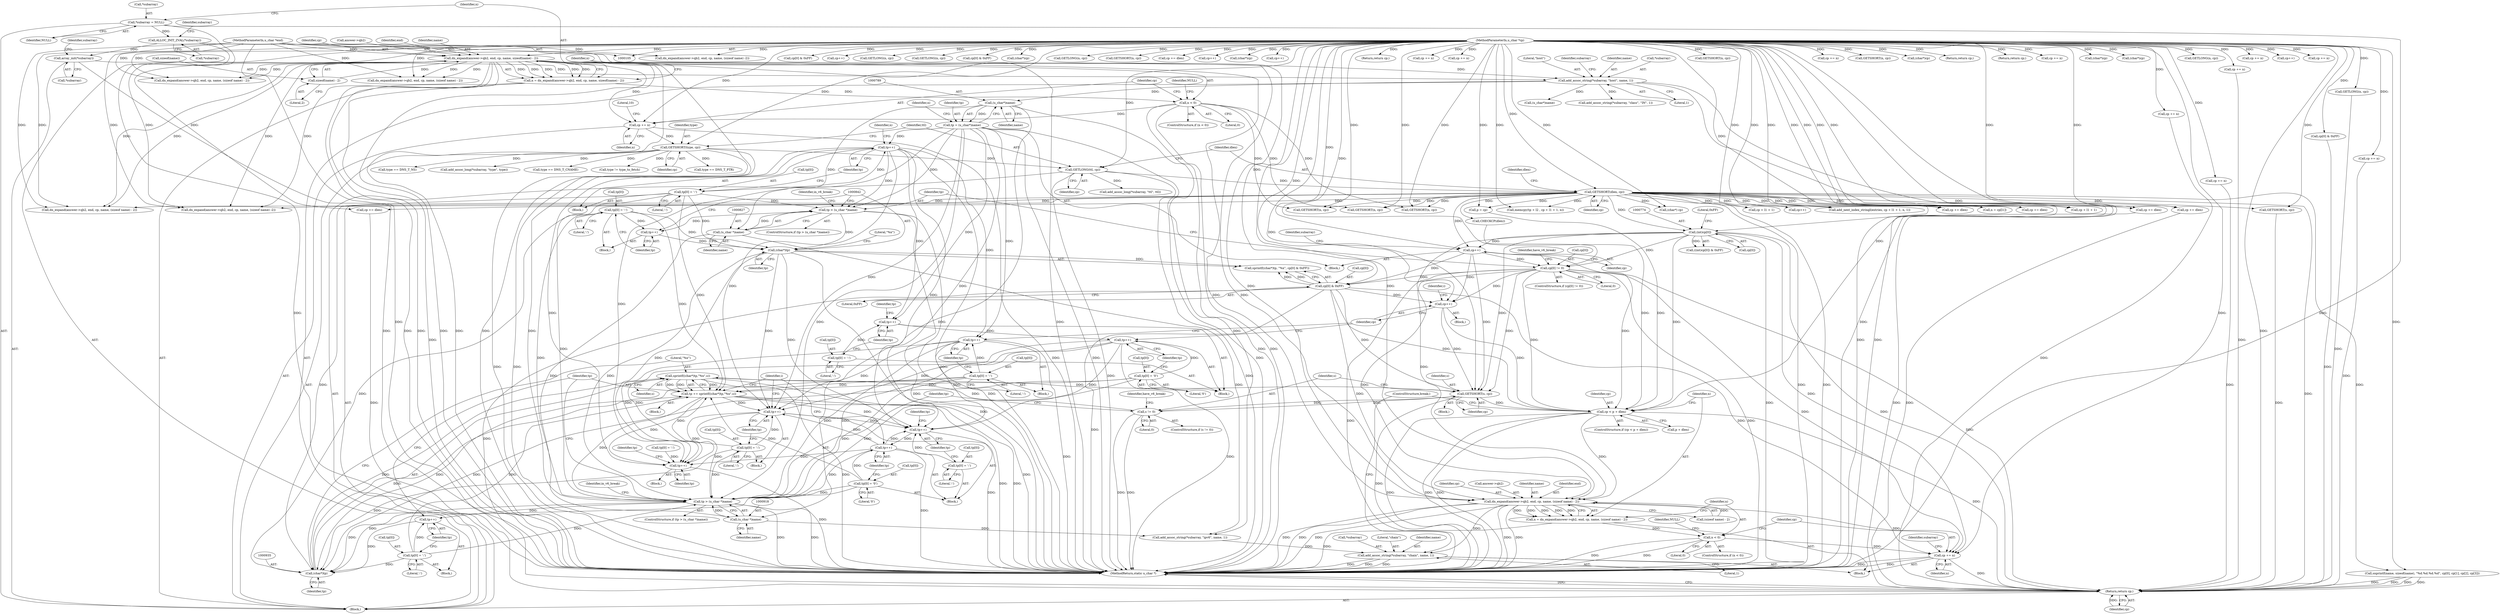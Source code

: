 digraph "0_php-src_2fefae47716d501aec41c1102f3fd4531f070b05_0@API" {
"1000933" [label="(Call,sprintf((char*)tp,\"%x\",s))"];
"1000934" [label="(Call,(char*)tp)"];
"1000833" [label="(Call,tp[0] = ':')"];
"1000802" [label="(Call,tp[0] = ':')"];
"1000924" [label="(Call,tp[0] = ':')"];
"1000915" [label="(Call,tp > (u_char *)name)"];
"1000841" [label="(Call,(char*)tp)"];
"1000838" [label="(Call,tp++)"];
"1000824" [label="(Call,tp > (u_char *)name)"];
"1000807" [label="(Call,tp++)"];
"1000786" [label="(Call,tp = (u_char*)name)"];
"1000788" [label="(Call,(u_char*)name)"];
"1000199" [label="(Call,add_assoc_string(*subarray, \"host\", name, 1))"];
"1000196" [label="(Call,array_init(*subarray))"];
"1000193" [label="(Call,ALLOC_INIT_ZVAL(*subarray))"];
"1000130" [label="(Call,*subarray = NULL)"];
"1000136" [label="(Call,dn_expand(answer->qb2, end, cp, name, sizeof(name) - 2))"];
"1000107" [label="(MethodParameterIn,u_char *end)"];
"1000106" [label="(MethodParameterIn,u_char *cp)"];
"1000143" [label="(Call,sizeof(name) - 2)"];
"1000826" [label="(Call,(u_char *)name)"];
"1000956" [label="(Call,tp++)"];
"1000867" [label="(Call,tp++)"];
"1000862" [label="(Call,tp[0] = ':')"];
"1000931" [label="(Call,tp += sprintf((char*)tp,\"%x\",s))"];
"1000933" [label="(Call,sprintf((char*)tp,\"%x\",s))"];
"1000910" [label="(Call,s != 0)"];
"1000906" [label="(Call,GETSHORT(s, cp))"];
"1000779" [label="(Call,cp++)"];
"1000773" [label="(Call,(int)cp[0])"];
"1000165" [label="(Call,GETSHORT(dlen, cp))"];
"1000162" [label="(Call,GETLONG(ttl, cp))"];
"1000159" [label="(Call,GETSHORT(type, cp))"];
"1000154" [label="(Call,cp += n)"];
"1000148" [label="(Call,n < 0)"];
"1000134" [label="(Call,n = dn_expand(answer->qb2, end, cp, name, sizeof(name) - 2))"];
"1000817" [label="(Call,cp[0] != 0)"];
"1000845" [label="(Call,cp[0] & 0xFF)"];
"1000888" [label="(Call,cp++)"];
"1000951" [label="(Call,tp[0] = ':')"];
"1000970" [label="(Call,tp[0] = '0')"];
"1000881" [label="(Call,tp[0] = '0')"];
"1000975" [label="(Call,tp++)"];
"1000968" [label="(Call,tp++)"];
"1000963" [label="(Call,tp[0] = ':')"];
"1000886" [label="(Call,tp++)"];
"1000879" [label="(Call,tp++)"];
"1000874" [label="(Call,tp[0] = ':')"];
"1000917" [label="(Call,(u_char *)name)"];
"1000929" [label="(Call,tp++)"];
"1000987" [label="(Call,tp++)"];
"1001001" [label="(Call,cp < p + dlen)"];
"1001009" [label="(Call,dn_expand(answer->qb2, end, cp, name, (sizeof name) - 2))"];
"1001007" [label="(Call,n = dn_expand(answer->qb2, end, cp, name, (sizeof name) - 2))"];
"1001021" [label="(Call,n < 0)"];
"1001027" [label="(Call,cp += n)"];
"1001245" [label="(Return,return cp;)"];
"1001030" [label="(Call,add_assoc_string(*subarray, \"chain\", name, 1))"];
"1000812" [label="(Identifier,n)"];
"1000202" [label="(Literal,\"host\")"];
"1000182" [label="(Return,return cp;)"];
"1000889" [label="(Identifier,cp)"];
"1001032" [label="(Identifier,subarray)"];
"1001000" [label="(ControlStructure,if (cp < p + dlen))"];
"1000113" [label="(Block,)"];
"1000825" [label="(Identifier,tp)"];
"1000879" [label="(Call,tp++)"];
"1000874" [label="(Call,tp[0] = ':')"];
"1000288" [label="(Call,GETSHORT(n, cp))"];
"1000854" [label="(Identifier,have_v6_break)"];
"1000930" [label="(Identifier,tp)"];
"1000920" [label="(Block,)"];
"1000778" [label="(Literal,0xFF)"];
"1000970" [label="(Call,tp[0] = '0')"];
"1000793" [label="(Identifier,n)"];
"1000194" [label="(Call,*subarray)"];
"1001013" [label="(Identifier,end)"];
"1001033" [label="(Literal,\"chain\")"];
"1000828" [label="(Identifier,name)"];
"1000197" [label="(Call,*subarray)"];
"1000554" [label="(Call,cp += n)"];
"1000788" [label="(Call,(u_char*)name)"];
"1000773" [label="(Call,(int)cp[0])"];
"1001151" [label="(Call,cp += n)"];
"1000164" [label="(Identifier,cp)"];
"1000161" [label="(Identifier,cp)"];
"1001014" [label="(Identifier,cp)"];
"1000936" [label="(Identifier,tp)"];
"1000657" [label="(Call,GETSHORT(s, cp))"];
"1001023" [label="(Literal,0)"];
"1001003" [label="(Call,p + dlen)"];
"1000453" [label="(Call,n = cp[l1])"];
"1000211" [label="(Call,add_assoc_long(*subarray, \"ttl\", ttl))"];
"1000971" [label="(Call,tp[0])"];
"1000193" [label="(Call,ALLOC_INIT_ZVAL(*subarray))"];
"1000188" [label="(Call,cp += dlen)"];
"1000165" [label="(Call,GETSHORT(dlen, cp))"];
"1000974" [label="(Literal,'0')"];
"1000969" [label="(Identifier,tp)"];
"1000334" [label="(Call,dn_expand(answer->qb2, end, cp, name, (sizeof name) - 2))"];
"1000143" [label="(Call,sizeof(name) - 2)"];
"1000475" [label="(Call,memcpy(tp + l2 , cp + l1 + 1, n))"];
"1001241" [label="(Call,cp += dlen)"];
"1000839" [label="(Identifier,tp)"];
"1000783" [label="(Identifier,subarray)"];
"1000135" [label="(Identifier,n)"];
"1000565" [label="(Call,dn_expand(answer->qb2, end, cp, name, (sizeof name) -2))"];
"1000167" [label="(Identifier,cp)"];
"1000640" [label="(Call,(u_char*)name)"];
"1001064" [label="(Call,GETSHORT(n, cp))"];
"1000886" [label="(Call,tp++)"];
"1000823" [label="(ControlStructure,if (tp > (u_char *)name))"];
"1000892" [label="(Identifier,i)"];
"1000957" [label="(Identifier,tp)"];
"1001008" [label="(Identifier,n)"];
"1001034" [label="(Identifier,name)"];
"1001176" [label="(Call,cp += n)"];
"1000780" [label="(Identifier,cp)"];
"1000929" [label="(Call,tp++)"];
"1000199" [label="(Call,add_assoc_string(*subarray, \"host\", name, 1))"];
"1000951" [label="(Call,tp[0] = ':')"];
"1000159" [label="(Call,GETSHORT(type, cp))"];
"1000137" [label="(Call,answer->qb2)"];
"1001001" [label="(Call,cp < p + dlen)"];
"1000834" [label="(Call,tp[0])"];
"1001121" [label="(Call,GETSHORT(n, cp))"];
"1001171" [label="(Call,(char*)cp)"];
"1000238" [label="(Return,return cp;)"];
"1000166" [label="(Identifier,dlen)"];
"1000158" [label="(Literal,10)"];
"1001006" [label="(Block,)"];
"1000888" [label="(Call,cp++)"];
"1000821" [label="(Literal,0)"];
"1001031" [label="(Call,*subarray)"];
"1000107" [label="(MethodParameterIn,u_char *end)"];
"1000909" [label="(ControlStructure,if (s != 0))"];
"1001010" [label="(Call,answer->qb2)"];
"1000106" [label="(MethodParameterIn,u_char *cp)"];
"1000275" [label="(Call,cp += dlen)"];
"1000479" [label="(Call,cp + l1 + 1)"];
"1000849" [label="(Literal,0xFF)"];
"1000131" [label="(Call,*subarray)"];
"1000913" [label="(Block,)"];
"1000322" [label="(Call,type == DNS_T_PTR)"];
"1000868" [label="(Identifier,tp)"];
"1001016" [label="(Call,(sizeof name) - 2)"];
"1000917" [label="(Call,(u_char *)name)"];
"1001113" [label="(Call,GETSHORT(n, cp))"];
"1000160" [label="(Identifier,type)"];
"1000191" [label="(Return,return cp;)"];
"1001026" [label="(Identifier,NULL)"];
"1000911" [label="(Identifier,s)"];
"1000964" [label="(Call,tp[0])"];
"1001201" [label="(Call,cp += n)"];
"1000875" [label="(Call,tp[0])"];
"1000196" [label="(Call,array_init(*subarray))"];
"1000155" [label="(Identifier,cp)"];
"1000815" [label="(Block,)"];
"1000962" [label="(Block,)"];
"1001245" [label="(Return,return cp;)"];
"1000938" [label="(Identifier,s)"];
"1000140" [label="(Identifier,end)"];
"1000149" [label="(Identifier,n)"];
"1000156" [label="(Identifier,n)"];
"1000134" [label="(Call,n = dn_expand(answer->qb2, end, cp, name, sizeof(name) - 2))"];
"1000808" [label="(Identifier,tp)"];
"1000987" [label="(Call,tp++)"];
"1000377" [label="(Call,cp++)"];
"1000485" [label="(Call,add_next_index_stringl(entries, cp + l1 + 1, n, 1))"];
"1000906" [label="(Call,GETSHORT(s, cp))"];
"1001196" [label="(Call,(char*)cp)"];
"1000916" [label="(Identifier,tp)"];
"1000802" [label="(Call,tp[0] = ':')"];
"1000882" [label="(Call,tp[0])"];
"1000144" [label="(Call,sizeof(name))"];
"1000201" [label="(Identifier,subarray)"];
"1000205" [label="(Call,add_assoc_string(*subarray, \"class\", \"IN\", 1))"];
"1000150" [label="(Literal,0)"];
"1000786" [label="(Call,tp = (u_char*)name)"];
"1000146" [label="(Literal,2)"];
"1000914" [label="(ControlStructure,if (tp > (u_char *)name))"];
"1000885" [label="(Literal,'0')"];
"1000955" [label="(Literal,':')"];
"1000844" [label="(Literal,\"%x\")"];
"1000310" [label="(Call,type == DNS_T_NS)"];
"1001146" [label="(Call,(char*)cp)"];
"1000972" [label="(Identifier,tp)"];
"1000922" [label="(Identifier,in_v6_break)"];
"1000816" [label="(ControlStructure,if (cp[0] != 0))"];
"1000179" [label="(Call,cp += dlen)"];
"1001002" [label="(Identifier,cp)"];
"1000903" [label="(Block,)"];
"1000829" [label="(Block,)"];
"1000919" [label="(Identifier,name)"];
"1001021" [label="(Call,n < 0)"];
"1000806" [label="(Literal,':')"];
"1000779" [label="(Call,cp++)"];
"1000968" [label="(Call,tp++)"];
"1000833" [label="(Call,tp[0] = ':')"];
"1000824" [label="(Call,tp > (u_char *)name)"];
"1000414" [label="(Call,cp += n)"];
"1000628" [label="(Call,GETLONG(n, cp))"];
"1000162" [label="(Call,GETLONG(ttl, cp))"];
"1000142" [label="(Identifier,name)"];
"1000759" [label="(Call,p = cp)"];
"1001048" [label="(Call,GETSHORT(n, cp))"];
"1000841" [label="(Call,(char*)tp)"];
"1000604" [label="(Call,GETLONG(n, cp))"];
"1000846" [label="(Call,cp[0])"];
"1000795" [label="(Block,)"];
"1000787" [label="(Identifier,tp)"];
"1000207" [label="(Identifier,subarray)"];
"1000843" [label="(Identifier,tp)"];
"1000252" [label="(Call,snprintf(name, sizeof(name), \"%d.%d.%d.%d\", cp[0], cp[1], cp[2], cp[3]))"];
"1000840" [label="(Call,sprintf((char*)tp, \"%x\", cp[0] & 0xFF))"];
"1000352" [label="(Call,cp += n)"];
"1000147" [label="(ControlStructure,if (n < 0))"];
"1000130" [label="(Call,*subarray = NULL)"];
"1000831" [label="(Identifier,in_v6_break)"];
"1000924" [label="(Call,tp[0] = ':')"];
"1000133" [label="(Identifier,NULL)"];
"1000583" [label="(Call,cp += n)"];
"1000880" [label="(Identifier,tp)"];
"1000908" [label="(Identifier,cp)"];
"1000219" [label="(Call,add_assoc_long(*subarray, \"type\", type))"];
"1000154" [label="(Call,cp += n)"];
"1000902" [label="(Identifier,i)"];
"1001183" [label="(Call,cp[0] & 0xFF)"];
"1001206" [label="(Call,dn_expand(answer->qb2, end, cp, name, (sizeof name) - 2))"];
"1000982" [label="(Call,tp[0] = ':')"];
"1000203" [label="(Identifier,name)"];
"1001074" [label="(Call,dn_expand(answer->qb2, end, cp, name, (sizeof name) - 2))"];
"1000944" [label="(Block,)"];
"1000775" [label="(Call,cp[0])"];
"1000928" [label="(Literal,':')"];
"1000536" [label="(Call,dn_expand(answer->qb2, end, cp, name, (sizeof name) -2))"];
"1001246" [label="(Identifier,cp)"];
"1001022" [label="(Identifier,n)"];
"1001224" [label="(Call,cp += n)"];
"1001027" [label="(Call,cp += n)"];
"1000401" [label="(Call,cp++)"];
"1000863" [label="(Call,tp[0])"];
"1000772" [label="(Call,((int)cp[0]) & 0xFF)"];
"1000390" [label="(Call,cp += n)"];
"1001020" [label="(ControlStructure,if (n < 0))"];
"1000915" [label="(Call,tp > (u_char *)name)"];
"1001133" [label="(Call,cp[0] & 0xFF)"];
"1001092" [label="(Call,cp += n)"];
"1000511" [label="(Call,cp += dlen)"];
"1000200" [label="(Call,*subarray)"];
"1000242" [label="(Block,)"];
"1000807" [label="(Call,tp++)"];
"1000862" [label="(Call,tp[0] = ':')"];
"1000967" [label="(Literal,':')"];
"1000994" [label="(Call,add_assoc_string(*subarray, \"ipv6\", name, 1))"];
"1001138" [label="(Call,cp++)"];
"1001028" [label="(Identifier,cp)"];
"1000596" [label="(Call,GETLONG(n, cp))"];
"1000487" [label="(Call,cp + l1 + 1)"];
"1000912" [label="(Literal,0)"];
"1001009" [label="(Call,dn_expand(answer->qb2, end, cp, name, (sizeof name) - 2))"];
"1000612" [label="(Call,GETLONG(n, cp))"];
"1000298" [label="(Call,type == DNS_T_CNAME)"];
"1000148" [label="(Call,n < 0)"];
"1001158" [label="(Call,cp[0] & 0xFF)"];
"1000963" [label="(Call,tp[0] = ':')"];
"1001029" [label="(Identifier,n)"];
"1001030" [label="(Call,add_assoc_string(*subarray, \"chain\", name, 1))"];
"1000385" [label="(Call,(char*)cp)"];
"1000866" [label="(Literal,':')"];
"1000620" [label="(Call,GETLONG(n, cp))"];
"1000855" [label="(Block,)"];
"1000838" [label="(Call,tp++)"];
"1000169" [label="(Identifier,dlen)"];
"1000153" [label="(Identifier,NULL)"];
"1000932" [label="(Identifier,tp)"];
"1000163" [label="(Identifier,ttl)"];
"1000873" [label="(Block,)"];
"1001056" [label="(Call,GETSHORT(n, cp))"];
"1000981" [label="(Block,)"];
"1000937" [label="(Literal,\"%x\")"];
"1000790" [label="(Identifier,name)"];
"1000943" [label="(Identifier,have_v6_break)"];
"1000175" [label="(Call,type != type_to_fetch)"];
"1000235" [label="(Call,cp += dlen)"];
"1000228" [label="(Call,(char*) cp)"];
"1000826" [label="(Call,(u_char *)name)"];
"1000878" [label="(Literal,':')"];
"1000991" [label="(Identifier,tp)"];
"1001163" [label="(Call,cp++)"];
"1001035" [label="(Literal,1)"];
"1000141" [label="(Identifier,cp)"];
"1000817" [label="(Call,cp[0] != 0)"];
"1000837" [label="(Literal,':')"];
"1000910" [label="(Call,s != 0)"];
"1000867" [label="(Call,tp++)"];
"1000204" [label="(Literal,1)"];
"1001015" [label="(Identifier,name)"];
"1000975" [label="(Call,tp++)"];
"1000136" [label="(Call,dn_expand(answer->qb2, end, cp, name, sizeof(name) - 2))"];
"1000881" [label="(Call,tp[0] = '0')"];
"1000409" [label="(Call,(char*)cp)"];
"1000952" [label="(Call,tp[0])"];
"1000883" [label="(Identifier,tp)"];
"1001247" [label="(MethodReturn,static u_char *)"];
"1000931" [label="(Call,tp += sprintf((char*)tp,\"%x\",s))"];
"1001188" [label="(Call,cp++)"];
"1000907" [label="(Identifier,s)"];
"1000988" [label="(Identifier,tp)"];
"1000845" [label="(Call,cp[0] & 0xFF)"];
"1001007" [label="(Call,n = dn_expand(answer->qb2, end, cp, name, (sizeof name) - 2))"];
"1001036" [label="(ControlStructure,break;)"];
"1000933" [label="(Call,sprintf((char*)tp,\"%x\",s))"];
"1000803" [label="(Call,tp[0])"];
"1000956" [label="(Call,tp++)"];
"1000168" [label="(Call,CHECKCP(dlen))"];
"1000976" [label="(Identifier,tp)"];
"1000198" [label="(Identifier,subarray)"];
"1000925" [label="(Call,tp[0])"];
"1000934" [label="(Call,(char*)tp)"];
"1000887" [label="(Identifier,tp)"];
"1000818" [label="(Call,cp[0])"];
"1000933" -> "1000931"  [label="AST: "];
"1000933" -> "1000938"  [label="CFG: "];
"1000934" -> "1000933"  [label="AST: "];
"1000937" -> "1000933"  [label="AST: "];
"1000938" -> "1000933"  [label="AST: "];
"1000931" -> "1000933"  [label="CFG: "];
"1000933" -> "1001247"  [label="DDG: "];
"1000933" -> "1001247"  [label="DDG: "];
"1000933" -> "1000906"  [label="DDG: "];
"1000933" -> "1000931"  [label="DDG: "];
"1000933" -> "1000931"  [label="DDG: "];
"1000933" -> "1000931"  [label="DDG: "];
"1000934" -> "1000933"  [label="DDG: "];
"1000910" -> "1000933"  [label="DDG: "];
"1000934" -> "1000936"  [label="CFG: "];
"1000935" -> "1000934"  [label="AST: "];
"1000936" -> "1000934"  [label="AST: "];
"1000937" -> "1000934"  [label="CFG: "];
"1000934" -> "1000931"  [label="DDG: "];
"1000833" -> "1000934"  [label="DDG: "];
"1000802" -> "1000934"  [label="DDG: "];
"1000924" -> "1000934"  [label="DDG: "];
"1000915" -> "1000934"  [label="DDG: "];
"1000951" -> "1000934"  [label="DDG: "];
"1000970" -> "1000934"  [label="DDG: "];
"1000862" -> "1000934"  [label="DDG: "];
"1000881" -> "1000934"  [label="DDG: "];
"1000929" -> "1000934"  [label="DDG: "];
"1000833" -> "1000829"  [label="AST: "];
"1000833" -> "1000837"  [label="CFG: "];
"1000834" -> "1000833"  [label="AST: "];
"1000837" -> "1000833"  [label="AST: "];
"1000839" -> "1000833"  [label="CFG: "];
"1000833" -> "1000838"  [label="DDG: "];
"1000833" -> "1000841"  [label="DDG: "];
"1000833" -> "1000915"  [label="DDG: "];
"1000833" -> "1000931"  [label="DDG: "];
"1000802" -> "1000795"  [label="AST: "];
"1000802" -> "1000806"  [label="CFG: "];
"1000803" -> "1000802"  [label="AST: "];
"1000806" -> "1000802"  [label="AST: "];
"1000808" -> "1000802"  [label="CFG: "];
"1000802" -> "1000807"  [label="DDG: "];
"1000802" -> "1000824"  [label="DDG: "];
"1000802" -> "1000841"  [label="DDG: "];
"1000802" -> "1000915"  [label="DDG: "];
"1000802" -> "1000931"  [label="DDG: "];
"1000924" -> "1000920"  [label="AST: "];
"1000924" -> "1000928"  [label="CFG: "];
"1000925" -> "1000924"  [label="AST: "];
"1000928" -> "1000924"  [label="AST: "];
"1000930" -> "1000924"  [label="CFG: "];
"1000924" -> "1000915"  [label="DDG: "];
"1000924" -> "1000929"  [label="DDG: "];
"1000924" -> "1000931"  [label="DDG: "];
"1000915" -> "1000914"  [label="AST: "];
"1000915" -> "1000917"  [label="CFG: "];
"1000916" -> "1000915"  [label="AST: "];
"1000917" -> "1000915"  [label="AST: "];
"1000922" -> "1000915"  [label="CFG: "];
"1000932" -> "1000915"  [label="CFG: "];
"1000915" -> "1001247"  [label="DDG: "];
"1000915" -> "1001247"  [label="DDG: "];
"1000841" -> "1000915"  [label="DDG: "];
"1000956" -> "1000915"  [label="DDG: "];
"1000881" -> "1000915"  [label="DDG: "];
"1000862" -> "1000915"  [label="DDG: "];
"1000867" -> "1000915"  [label="DDG: "];
"1000931" -> "1000915"  [label="DDG: "];
"1000975" -> "1000915"  [label="DDG: "];
"1000807" -> "1000915"  [label="DDG: "];
"1000951" -> "1000915"  [label="DDG: "];
"1000886" -> "1000915"  [label="DDG: "];
"1000786" -> "1000915"  [label="DDG: "];
"1000970" -> "1000915"  [label="DDG: "];
"1000917" -> "1000915"  [label="DDG: "];
"1000915" -> "1000929"  [label="DDG: "];
"1000841" -> "1000840"  [label="AST: "];
"1000841" -> "1000843"  [label="CFG: "];
"1000842" -> "1000841"  [label="AST: "];
"1000843" -> "1000841"  [label="AST: "];
"1000844" -> "1000841"  [label="CFG: "];
"1000841" -> "1001247"  [label="DDG: "];
"1000841" -> "1000840"  [label="DDG: "];
"1000838" -> "1000841"  [label="DDG: "];
"1000824" -> "1000841"  [label="DDG: "];
"1000841" -> "1000956"  [label="DDG: "];
"1000841" -> "1000968"  [label="DDG: "];
"1000841" -> "1000987"  [label="DDG: "];
"1000838" -> "1000829"  [label="AST: "];
"1000838" -> "1000839"  [label="CFG: "];
"1000839" -> "1000838"  [label="AST: "];
"1000842" -> "1000838"  [label="CFG: "];
"1000824" -> "1000838"  [label="DDG: "];
"1000824" -> "1000823"  [label="AST: "];
"1000824" -> "1000826"  [label="CFG: "];
"1000825" -> "1000824"  [label="AST: "];
"1000826" -> "1000824"  [label="AST: "];
"1000831" -> "1000824"  [label="CFG: "];
"1000842" -> "1000824"  [label="CFG: "];
"1000824" -> "1001247"  [label="DDG: "];
"1000824" -> "1001247"  [label="DDG: "];
"1000807" -> "1000824"  [label="DDG: "];
"1000786" -> "1000824"  [label="DDG: "];
"1000826" -> "1000824"  [label="DDG: "];
"1000807" -> "1000795"  [label="AST: "];
"1000807" -> "1000808"  [label="CFG: "];
"1000808" -> "1000807"  [label="AST: "];
"1000812" -> "1000807"  [label="CFG: "];
"1000807" -> "1001247"  [label="DDG: "];
"1000786" -> "1000807"  [label="DDG: "];
"1000807" -> "1000867"  [label="DDG: "];
"1000807" -> "1000879"  [label="DDG: "];
"1000807" -> "1000956"  [label="DDG: "];
"1000807" -> "1000968"  [label="DDG: "];
"1000807" -> "1000987"  [label="DDG: "];
"1000786" -> "1000242"  [label="AST: "];
"1000786" -> "1000788"  [label="CFG: "];
"1000787" -> "1000786"  [label="AST: "];
"1000788" -> "1000786"  [label="AST: "];
"1000793" -> "1000786"  [label="CFG: "];
"1000786" -> "1001247"  [label="DDG: "];
"1000786" -> "1001247"  [label="DDG: "];
"1000788" -> "1000786"  [label="DDG: "];
"1000786" -> "1000867"  [label="DDG: "];
"1000786" -> "1000879"  [label="DDG: "];
"1000786" -> "1000956"  [label="DDG: "];
"1000786" -> "1000968"  [label="DDG: "];
"1000786" -> "1000987"  [label="DDG: "];
"1000788" -> "1000790"  [label="CFG: "];
"1000789" -> "1000788"  [label="AST: "];
"1000790" -> "1000788"  [label="AST: "];
"1000199" -> "1000788"  [label="DDG: "];
"1000788" -> "1000826"  [label="DDG: "];
"1000788" -> "1000917"  [label="DDG: "];
"1000788" -> "1000994"  [label="DDG: "];
"1000199" -> "1000113"  [label="AST: "];
"1000199" -> "1000204"  [label="CFG: "];
"1000200" -> "1000199"  [label="AST: "];
"1000202" -> "1000199"  [label="AST: "];
"1000203" -> "1000199"  [label="AST: "];
"1000204" -> "1000199"  [label="AST: "];
"1000207" -> "1000199"  [label="CFG: "];
"1000199" -> "1001247"  [label="DDG: "];
"1000199" -> "1001247"  [label="DDG: "];
"1000196" -> "1000199"  [label="DDG: "];
"1000136" -> "1000199"  [label="DDG: "];
"1000199" -> "1000205"  [label="DDG: "];
"1000199" -> "1000640"  [label="DDG: "];
"1000196" -> "1000113"  [label="AST: "];
"1000196" -> "1000197"  [label="CFG: "];
"1000197" -> "1000196"  [label="AST: "];
"1000201" -> "1000196"  [label="CFG: "];
"1000196" -> "1001247"  [label="DDG: "];
"1000193" -> "1000196"  [label="DDG: "];
"1000193" -> "1000113"  [label="AST: "];
"1000193" -> "1000194"  [label="CFG: "];
"1000194" -> "1000193"  [label="AST: "];
"1000198" -> "1000193"  [label="CFG: "];
"1000193" -> "1001247"  [label="DDG: "];
"1000130" -> "1000193"  [label="DDG: "];
"1000130" -> "1000113"  [label="AST: "];
"1000130" -> "1000133"  [label="CFG: "];
"1000131" -> "1000130"  [label="AST: "];
"1000133" -> "1000130"  [label="AST: "];
"1000135" -> "1000130"  [label="CFG: "];
"1000130" -> "1001247"  [label="DDG: "];
"1000130" -> "1001247"  [label="DDG: "];
"1000136" -> "1000134"  [label="AST: "];
"1000136" -> "1000143"  [label="CFG: "];
"1000137" -> "1000136"  [label="AST: "];
"1000140" -> "1000136"  [label="AST: "];
"1000141" -> "1000136"  [label="AST: "];
"1000142" -> "1000136"  [label="AST: "];
"1000143" -> "1000136"  [label="AST: "];
"1000134" -> "1000136"  [label="CFG: "];
"1000136" -> "1001247"  [label="DDG: "];
"1000136" -> "1001247"  [label="DDG: "];
"1000136" -> "1001247"  [label="DDG: "];
"1000136" -> "1001247"  [label="DDG: "];
"1000136" -> "1001247"  [label="DDG: "];
"1000136" -> "1000134"  [label="DDG: "];
"1000136" -> "1000134"  [label="DDG: "];
"1000136" -> "1000134"  [label="DDG: "];
"1000136" -> "1000134"  [label="DDG: "];
"1000136" -> "1000134"  [label="DDG: "];
"1000107" -> "1000136"  [label="DDG: "];
"1000106" -> "1000136"  [label="DDG: "];
"1000143" -> "1000136"  [label="DDG: "];
"1000136" -> "1000154"  [label="DDG: "];
"1000136" -> "1000334"  [label="DDG: "];
"1000136" -> "1000334"  [label="DDG: "];
"1000136" -> "1000536"  [label="DDG: "];
"1000136" -> "1000536"  [label="DDG: "];
"1000136" -> "1001009"  [label="DDG: "];
"1000136" -> "1001009"  [label="DDG: "];
"1000136" -> "1001074"  [label="DDG: "];
"1000136" -> "1001074"  [label="DDG: "];
"1000136" -> "1001206"  [label="DDG: "];
"1000136" -> "1001206"  [label="DDG: "];
"1000107" -> "1000105"  [label="AST: "];
"1000107" -> "1001247"  [label="DDG: "];
"1000107" -> "1000334"  [label="DDG: "];
"1000107" -> "1000536"  [label="DDG: "];
"1000107" -> "1000565"  [label="DDG: "];
"1000107" -> "1001009"  [label="DDG: "];
"1000107" -> "1001074"  [label="DDG: "];
"1000107" -> "1001206"  [label="DDG: "];
"1000106" -> "1000105"  [label="AST: "];
"1000106" -> "1001247"  [label="DDG: "];
"1000106" -> "1000154"  [label="DDG: "];
"1000106" -> "1000159"  [label="DDG: "];
"1000106" -> "1000162"  [label="DDG: "];
"1000106" -> "1000165"  [label="DDG: "];
"1000106" -> "1000179"  [label="DDG: "];
"1000106" -> "1000182"  [label="DDG: "];
"1000106" -> "1000188"  [label="DDG: "];
"1000106" -> "1000191"  [label="DDG: "];
"1000106" -> "1000228"  [label="DDG: "];
"1000106" -> "1000235"  [label="DDG: "];
"1000106" -> "1000238"  [label="DDG: "];
"1000106" -> "1000252"  [label="DDG: "];
"1000106" -> "1000275"  [label="DDG: "];
"1000106" -> "1000288"  [label="DDG: "];
"1000106" -> "1000334"  [label="DDG: "];
"1000106" -> "1000352"  [label="DDG: "];
"1000106" -> "1000377"  [label="DDG: "];
"1000106" -> "1000385"  [label="DDG: "];
"1000106" -> "1000390"  [label="DDG: "];
"1000106" -> "1000401"  [label="DDG: "];
"1000106" -> "1000409"  [label="DDG: "];
"1000106" -> "1000414"  [label="DDG: "];
"1000106" -> "1000453"  [label="DDG: "];
"1000106" -> "1000475"  [label="DDG: "];
"1000106" -> "1000479"  [label="DDG: "];
"1000106" -> "1000485"  [label="DDG: "];
"1000106" -> "1000487"  [label="DDG: "];
"1000106" -> "1000511"  [label="DDG: "];
"1000106" -> "1000536"  [label="DDG: "];
"1000106" -> "1000554"  [label="DDG: "];
"1000106" -> "1000565"  [label="DDG: "];
"1000106" -> "1000583"  [label="DDG: "];
"1000106" -> "1000596"  [label="DDG: "];
"1000106" -> "1000604"  [label="DDG: "];
"1000106" -> "1000612"  [label="DDG: "];
"1000106" -> "1000620"  [label="DDG: "];
"1000106" -> "1000628"  [label="DDG: "];
"1000106" -> "1000657"  [label="DDG: "];
"1000106" -> "1000759"  [label="DDG: "];
"1000106" -> "1000773"  [label="DDG: "];
"1000106" -> "1000779"  [label="DDG: "];
"1000106" -> "1000817"  [label="DDG: "];
"1000106" -> "1000845"  [label="DDG: "];
"1000106" -> "1000888"  [label="DDG: "];
"1000106" -> "1000906"  [label="DDG: "];
"1000106" -> "1001001"  [label="DDG: "];
"1000106" -> "1001009"  [label="DDG: "];
"1000106" -> "1001027"  [label="DDG: "];
"1000106" -> "1001048"  [label="DDG: "];
"1000106" -> "1001056"  [label="DDG: "];
"1000106" -> "1001064"  [label="DDG: "];
"1000106" -> "1001074"  [label="DDG: "];
"1000106" -> "1001092"  [label="DDG: "];
"1000106" -> "1001113"  [label="DDG: "];
"1000106" -> "1001121"  [label="DDG: "];
"1000106" -> "1001133"  [label="DDG: "];
"1000106" -> "1001138"  [label="DDG: "];
"1000106" -> "1001146"  [label="DDG: "];
"1000106" -> "1001151"  [label="DDG: "];
"1000106" -> "1001158"  [label="DDG: "];
"1000106" -> "1001163"  [label="DDG: "];
"1000106" -> "1001171"  [label="DDG: "];
"1000106" -> "1001176"  [label="DDG: "];
"1000106" -> "1001183"  [label="DDG: "];
"1000106" -> "1001188"  [label="DDG: "];
"1000106" -> "1001196"  [label="DDG: "];
"1000106" -> "1001201"  [label="DDG: "];
"1000106" -> "1001206"  [label="DDG: "];
"1000106" -> "1001224"  [label="DDG: "];
"1000106" -> "1001241"  [label="DDG: "];
"1000106" -> "1001245"  [label="DDG: "];
"1000143" -> "1000146"  [label="CFG: "];
"1000144" -> "1000143"  [label="AST: "];
"1000146" -> "1000143"  [label="AST: "];
"1000826" -> "1000828"  [label="CFG: "];
"1000827" -> "1000826"  [label="AST: "];
"1000828" -> "1000826"  [label="AST: "];
"1000826" -> "1000917"  [label="DDG: "];
"1000826" -> "1000994"  [label="DDG: "];
"1000956" -> "1000944"  [label="AST: "];
"1000956" -> "1000957"  [label="CFG: "];
"1000957" -> "1000956"  [label="AST: "];
"1000902" -> "1000956"  [label="CFG: "];
"1000956" -> "1001247"  [label="DDG: "];
"1000867" -> "1000956"  [label="DDG: "];
"1000931" -> "1000956"  [label="DDG: "];
"1000975" -> "1000956"  [label="DDG: "];
"1000951" -> "1000956"  [label="DDG: "];
"1000886" -> "1000956"  [label="DDG: "];
"1000956" -> "1000968"  [label="DDG: "];
"1000956" -> "1000987"  [label="DDG: "];
"1000867" -> "1000855"  [label="AST: "];
"1000867" -> "1000868"  [label="CFG: "];
"1000868" -> "1000867"  [label="AST: "];
"1000889" -> "1000867"  [label="CFG: "];
"1000867" -> "1001247"  [label="DDG: "];
"1000862" -> "1000867"  [label="DDG: "];
"1000867" -> "1000968"  [label="DDG: "];
"1000867" -> "1000987"  [label="DDG: "];
"1000862" -> "1000855"  [label="AST: "];
"1000862" -> "1000866"  [label="CFG: "];
"1000863" -> "1000862"  [label="AST: "];
"1000866" -> "1000862"  [label="AST: "];
"1000868" -> "1000862"  [label="CFG: "];
"1000862" -> "1000931"  [label="DDG: "];
"1000931" -> "1000913"  [label="AST: "];
"1000932" -> "1000931"  [label="AST: "];
"1000902" -> "1000931"  [label="CFG: "];
"1000931" -> "1001247"  [label="DDG: "];
"1000931" -> "1001247"  [label="DDG: "];
"1000951" -> "1000931"  [label="DDG: "];
"1000970" -> "1000931"  [label="DDG: "];
"1000881" -> "1000931"  [label="DDG: "];
"1000931" -> "1000968"  [label="DDG: "];
"1000931" -> "1000987"  [label="DDG: "];
"1000910" -> "1000909"  [label="AST: "];
"1000910" -> "1000912"  [label="CFG: "];
"1000911" -> "1000910"  [label="AST: "];
"1000912" -> "1000910"  [label="AST: "];
"1000916" -> "1000910"  [label="CFG: "];
"1000943" -> "1000910"  [label="CFG: "];
"1000910" -> "1001247"  [label="DDG: "];
"1000910" -> "1001247"  [label="DDG: "];
"1000910" -> "1000906"  [label="DDG: "];
"1000906" -> "1000910"  [label="DDG: "];
"1000906" -> "1000903"  [label="AST: "];
"1000906" -> "1000908"  [label="CFG: "];
"1000907" -> "1000906"  [label="AST: "];
"1000908" -> "1000906"  [label="AST: "];
"1000911" -> "1000906"  [label="CFG: "];
"1000906" -> "1001247"  [label="DDG: "];
"1000779" -> "1000906"  [label="DDG: "];
"1000817" -> "1000906"  [label="DDG: "];
"1000845" -> "1000906"  [label="DDG: "];
"1000888" -> "1000906"  [label="DDG: "];
"1000773" -> "1000906"  [label="DDG: "];
"1000906" -> "1001001"  [label="DDG: "];
"1000779" -> "1000242"  [label="AST: "];
"1000779" -> "1000780"  [label="CFG: "];
"1000780" -> "1000779"  [label="AST: "];
"1000783" -> "1000779"  [label="CFG: "];
"1000773" -> "1000779"  [label="DDG: "];
"1000165" -> "1000779"  [label="DDG: "];
"1000779" -> "1000817"  [label="DDG: "];
"1000779" -> "1000845"  [label="DDG: "];
"1000779" -> "1000888"  [label="DDG: "];
"1000779" -> "1001001"  [label="DDG: "];
"1000773" -> "1000772"  [label="AST: "];
"1000773" -> "1000775"  [label="CFG: "];
"1000774" -> "1000773"  [label="AST: "];
"1000775" -> "1000773"  [label="AST: "];
"1000778" -> "1000773"  [label="CFG: "];
"1000773" -> "1001247"  [label="DDG: "];
"1000773" -> "1000772"  [label="DDG: "];
"1000165" -> "1000773"  [label="DDG: "];
"1000773" -> "1000817"  [label="DDG: "];
"1000773" -> "1001001"  [label="DDG: "];
"1000773" -> "1001009"  [label="DDG: "];
"1000773" -> "1001027"  [label="DDG: "];
"1000773" -> "1001245"  [label="DDG: "];
"1000165" -> "1000113"  [label="AST: "];
"1000165" -> "1000167"  [label="CFG: "];
"1000166" -> "1000165"  [label="AST: "];
"1000167" -> "1000165"  [label="AST: "];
"1000169" -> "1000165"  [label="CFG: "];
"1000165" -> "1001247"  [label="DDG: "];
"1000165" -> "1001247"  [label="DDG: "];
"1000162" -> "1000165"  [label="DDG: "];
"1000165" -> "1000168"  [label="DDG: "];
"1000165" -> "1000179"  [label="DDG: "];
"1000165" -> "1000188"  [label="DDG: "];
"1000165" -> "1000228"  [label="DDG: "];
"1000165" -> "1000252"  [label="DDG: "];
"1000165" -> "1000275"  [label="DDG: "];
"1000165" -> "1000288"  [label="DDG: "];
"1000165" -> "1000334"  [label="DDG: "];
"1000165" -> "1000377"  [label="DDG: "];
"1000165" -> "1000453"  [label="DDG: "];
"1000165" -> "1000475"  [label="DDG: "];
"1000165" -> "1000479"  [label="DDG: "];
"1000165" -> "1000485"  [label="DDG: "];
"1000165" -> "1000487"  [label="DDG: "];
"1000165" -> "1000511"  [label="DDG: "];
"1000165" -> "1000536"  [label="DDG: "];
"1000165" -> "1000657"  [label="DDG: "];
"1000165" -> "1000759"  [label="DDG: "];
"1000165" -> "1001048"  [label="DDG: "];
"1000165" -> "1001113"  [label="DDG: "];
"1000165" -> "1001241"  [label="DDG: "];
"1000165" -> "1001245"  [label="DDG: "];
"1000162" -> "1000113"  [label="AST: "];
"1000162" -> "1000164"  [label="CFG: "];
"1000163" -> "1000162"  [label="AST: "];
"1000164" -> "1000162"  [label="AST: "];
"1000166" -> "1000162"  [label="CFG: "];
"1000162" -> "1001247"  [label="DDG: "];
"1000162" -> "1001247"  [label="DDG: "];
"1000159" -> "1000162"  [label="DDG: "];
"1000162" -> "1000211"  [label="DDG: "];
"1000159" -> "1000113"  [label="AST: "];
"1000159" -> "1000161"  [label="CFG: "];
"1000160" -> "1000159"  [label="AST: "];
"1000161" -> "1000159"  [label="AST: "];
"1000163" -> "1000159"  [label="CFG: "];
"1000159" -> "1001247"  [label="DDG: "];
"1000159" -> "1001247"  [label="DDG: "];
"1000154" -> "1000159"  [label="DDG: "];
"1000159" -> "1000175"  [label="DDG: "];
"1000159" -> "1000219"  [label="DDG: "];
"1000159" -> "1000298"  [label="DDG: "];
"1000159" -> "1000310"  [label="DDG: "];
"1000159" -> "1000322"  [label="DDG: "];
"1000154" -> "1000113"  [label="AST: "];
"1000154" -> "1000156"  [label="CFG: "];
"1000155" -> "1000154"  [label="AST: "];
"1000156" -> "1000154"  [label="AST: "];
"1000158" -> "1000154"  [label="CFG: "];
"1000154" -> "1001247"  [label="DDG: "];
"1000148" -> "1000154"  [label="DDG: "];
"1000148" -> "1000147"  [label="AST: "];
"1000148" -> "1000150"  [label="CFG: "];
"1000149" -> "1000148"  [label="AST: "];
"1000150" -> "1000148"  [label="AST: "];
"1000153" -> "1000148"  [label="CFG: "];
"1000155" -> "1000148"  [label="CFG: "];
"1000148" -> "1001247"  [label="DDG: "];
"1000148" -> "1001247"  [label="DDG: "];
"1000134" -> "1000148"  [label="DDG: "];
"1000148" -> "1000288"  [label="DDG: "];
"1000148" -> "1001048"  [label="DDG: "];
"1000148" -> "1001113"  [label="DDG: "];
"1000134" -> "1000113"  [label="AST: "];
"1000135" -> "1000134"  [label="AST: "];
"1000149" -> "1000134"  [label="CFG: "];
"1000134" -> "1001247"  [label="DDG: "];
"1000817" -> "1000816"  [label="AST: "];
"1000817" -> "1000821"  [label="CFG: "];
"1000818" -> "1000817"  [label="AST: "];
"1000821" -> "1000817"  [label="AST: "];
"1000825" -> "1000817"  [label="CFG: "];
"1000854" -> "1000817"  [label="CFG: "];
"1000817" -> "1001247"  [label="DDG: "];
"1000817" -> "1001247"  [label="DDG: "];
"1000817" -> "1000845"  [label="DDG: "];
"1000817" -> "1000888"  [label="DDG: "];
"1000817" -> "1001001"  [label="DDG: "];
"1000817" -> "1001009"  [label="DDG: "];
"1000817" -> "1001027"  [label="DDG: "];
"1000817" -> "1001245"  [label="DDG: "];
"1000845" -> "1000840"  [label="AST: "];
"1000845" -> "1000849"  [label="CFG: "];
"1000846" -> "1000845"  [label="AST: "];
"1000849" -> "1000845"  [label="AST: "];
"1000840" -> "1000845"  [label="CFG: "];
"1000845" -> "1001247"  [label="DDG: "];
"1000845" -> "1000840"  [label="DDG: "];
"1000845" -> "1000840"  [label="DDG: "];
"1000845" -> "1000888"  [label="DDG: "];
"1000845" -> "1001001"  [label="DDG: "];
"1000845" -> "1001009"  [label="DDG: "];
"1000845" -> "1001027"  [label="DDG: "];
"1000845" -> "1001245"  [label="DDG: "];
"1000888" -> "1000815"  [label="AST: "];
"1000888" -> "1000889"  [label="CFG: "];
"1000889" -> "1000888"  [label="AST: "];
"1000892" -> "1000888"  [label="CFG: "];
"1000888" -> "1001001"  [label="DDG: "];
"1000951" -> "1000944"  [label="AST: "];
"1000951" -> "1000955"  [label="CFG: "];
"1000952" -> "1000951"  [label="AST: "];
"1000955" -> "1000951"  [label="AST: "];
"1000957" -> "1000951"  [label="CFG: "];
"1000970" -> "1000962"  [label="AST: "];
"1000970" -> "1000974"  [label="CFG: "];
"1000971" -> "1000970"  [label="AST: "];
"1000974" -> "1000970"  [label="AST: "];
"1000976" -> "1000970"  [label="CFG: "];
"1000970" -> "1000975"  [label="DDG: "];
"1000881" -> "1000873"  [label="AST: "];
"1000881" -> "1000885"  [label="CFG: "];
"1000882" -> "1000881"  [label="AST: "];
"1000885" -> "1000881"  [label="AST: "];
"1000887" -> "1000881"  [label="CFG: "];
"1000881" -> "1000886"  [label="DDG: "];
"1000975" -> "1000962"  [label="AST: "];
"1000975" -> "1000976"  [label="CFG: "];
"1000976" -> "1000975"  [label="AST: "];
"1000902" -> "1000975"  [label="CFG: "];
"1000975" -> "1001247"  [label="DDG: "];
"1000975" -> "1000968"  [label="DDG: "];
"1000968" -> "1000975"  [label="DDG: "];
"1000975" -> "1000987"  [label="DDG: "];
"1000968" -> "1000962"  [label="AST: "];
"1000968" -> "1000969"  [label="CFG: "];
"1000969" -> "1000968"  [label="AST: "];
"1000972" -> "1000968"  [label="CFG: "];
"1000963" -> "1000968"  [label="DDG: "];
"1000886" -> "1000968"  [label="DDG: "];
"1000963" -> "1000962"  [label="AST: "];
"1000963" -> "1000967"  [label="CFG: "];
"1000964" -> "1000963"  [label="AST: "];
"1000967" -> "1000963"  [label="AST: "];
"1000969" -> "1000963"  [label="CFG: "];
"1000886" -> "1000873"  [label="AST: "];
"1000886" -> "1000887"  [label="CFG: "];
"1000887" -> "1000886"  [label="AST: "];
"1000889" -> "1000886"  [label="CFG: "];
"1000886" -> "1001247"  [label="DDG: "];
"1000879" -> "1000886"  [label="DDG: "];
"1000886" -> "1000987"  [label="DDG: "];
"1000879" -> "1000873"  [label="AST: "];
"1000879" -> "1000880"  [label="CFG: "];
"1000880" -> "1000879"  [label="AST: "];
"1000883" -> "1000879"  [label="CFG: "];
"1000874" -> "1000879"  [label="DDG: "];
"1000874" -> "1000873"  [label="AST: "];
"1000874" -> "1000878"  [label="CFG: "];
"1000875" -> "1000874"  [label="AST: "];
"1000878" -> "1000874"  [label="AST: "];
"1000880" -> "1000874"  [label="CFG: "];
"1000917" -> "1000919"  [label="CFG: "];
"1000918" -> "1000917"  [label="AST: "];
"1000919" -> "1000917"  [label="AST: "];
"1000917" -> "1000994"  [label="DDG: "];
"1000929" -> "1000920"  [label="AST: "];
"1000929" -> "1000930"  [label="CFG: "];
"1000930" -> "1000929"  [label="AST: "];
"1000932" -> "1000929"  [label="CFG: "];
"1000987" -> "1000981"  [label="AST: "];
"1000987" -> "1000988"  [label="CFG: "];
"1000988" -> "1000987"  [label="AST: "];
"1000991" -> "1000987"  [label="CFG: "];
"1000987" -> "1001247"  [label="DDG: "];
"1000982" -> "1000987"  [label="DDG: "];
"1001001" -> "1001000"  [label="AST: "];
"1001001" -> "1001003"  [label="CFG: "];
"1001002" -> "1001001"  [label="AST: "];
"1001003" -> "1001001"  [label="AST: "];
"1001008" -> "1001001"  [label="CFG: "];
"1001036" -> "1001001"  [label="CFG: "];
"1001001" -> "1001247"  [label="DDG: "];
"1001001" -> "1001247"  [label="DDG: "];
"1001001" -> "1001247"  [label="DDG: "];
"1000759" -> "1001001"  [label="DDG: "];
"1000168" -> "1001001"  [label="DDG: "];
"1001001" -> "1001009"  [label="DDG: "];
"1001001" -> "1001245"  [label="DDG: "];
"1001009" -> "1001007"  [label="AST: "];
"1001009" -> "1001016"  [label="CFG: "];
"1001010" -> "1001009"  [label="AST: "];
"1001013" -> "1001009"  [label="AST: "];
"1001014" -> "1001009"  [label="AST: "];
"1001015" -> "1001009"  [label="AST: "];
"1001016" -> "1001009"  [label="AST: "];
"1001007" -> "1001009"  [label="CFG: "];
"1001009" -> "1001247"  [label="DDG: "];
"1001009" -> "1001247"  [label="DDG: "];
"1001009" -> "1001247"  [label="DDG: "];
"1001009" -> "1001247"  [label="DDG: "];
"1001009" -> "1001247"  [label="DDG: "];
"1001009" -> "1001007"  [label="DDG: "];
"1001009" -> "1001007"  [label="DDG: "];
"1001009" -> "1001007"  [label="DDG: "];
"1001009" -> "1001007"  [label="DDG: "];
"1001009" -> "1001007"  [label="DDG: "];
"1001016" -> "1001009"  [label="DDG: "];
"1001009" -> "1001027"  [label="DDG: "];
"1001009" -> "1001030"  [label="DDG: "];
"1001007" -> "1001006"  [label="AST: "];
"1001008" -> "1001007"  [label="AST: "];
"1001022" -> "1001007"  [label="CFG: "];
"1001007" -> "1001247"  [label="DDG: "];
"1001007" -> "1001021"  [label="DDG: "];
"1001021" -> "1001020"  [label="AST: "];
"1001021" -> "1001023"  [label="CFG: "];
"1001022" -> "1001021"  [label="AST: "];
"1001023" -> "1001021"  [label="AST: "];
"1001026" -> "1001021"  [label="CFG: "];
"1001028" -> "1001021"  [label="CFG: "];
"1001021" -> "1001247"  [label="DDG: "];
"1001021" -> "1001247"  [label="DDG: "];
"1001021" -> "1001027"  [label="DDG: "];
"1001027" -> "1001006"  [label="AST: "];
"1001027" -> "1001029"  [label="CFG: "];
"1001028" -> "1001027"  [label="AST: "];
"1001029" -> "1001027"  [label="AST: "];
"1001032" -> "1001027"  [label="CFG: "];
"1001027" -> "1001247"  [label="DDG: "];
"1001027" -> "1001247"  [label="DDG: "];
"1001027" -> "1001245"  [label="DDG: "];
"1001245" -> "1000113"  [label="AST: "];
"1001245" -> "1001246"  [label="CFG: "];
"1001246" -> "1001245"  [label="AST: "];
"1001247" -> "1001245"  [label="CFG: "];
"1001245" -> "1001247"  [label="DDG: "];
"1001246" -> "1001245"  [label="DDG: "];
"1000352" -> "1001245"  [label="DDG: "];
"1000252" -> "1001245"  [label="DDG: "];
"1000252" -> "1001245"  [label="DDG: "];
"1000252" -> "1001245"  [label="DDG: "];
"1000252" -> "1001245"  [label="DDG: "];
"1000628" -> "1001245"  [label="DDG: "];
"1001183" -> "1001245"  [label="DDG: "];
"1000275" -> "1001245"  [label="DDG: "];
"1001224" -> "1001245"  [label="DDG: "];
"1000414" -> "1001245"  [label="DDG: "];
"1001241" -> "1001245"  [label="DDG: "];
"1000657" -> "1001245"  [label="DDG: "];
"1000511" -> "1001245"  [label="DDG: "];
"1001092" -> "1001245"  [label="DDG: "];
"1001030" -> "1001006"  [label="AST: "];
"1001030" -> "1001035"  [label="CFG: "];
"1001031" -> "1001030"  [label="AST: "];
"1001033" -> "1001030"  [label="AST: "];
"1001034" -> "1001030"  [label="AST: "];
"1001035" -> "1001030"  [label="AST: "];
"1001036" -> "1001030"  [label="CFG: "];
"1001030" -> "1001247"  [label="DDG: "];
"1001030" -> "1001247"  [label="DDG: "];
"1001030" -> "1001247"  [label="DDG: "];
"1000994" -> "1001030"  [label="DDG: "];
}
